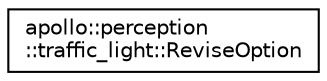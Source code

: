 digraph "Graphical Class Hierarchy"
{
  edge [fontname="Helvetica",fontsize="10",labelfontname="Helvetica",labelfontsize="10"];
  node [fontname="Helvetica",fontsize="10",shape=record];
  rankdir="LR";
  Node1 [label="apollo::perception\l::traffic_light::ReviseOption",height=0.2,width=0.4,color="black", fillcolor="white", style="filled",URL="$structapollo_1_1perception_1_1traffic__light_1_1ReviseOption.html"];
}
